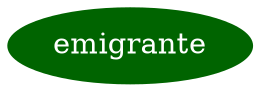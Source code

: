 
		digraph mainmap3 {graph [bgcolor=transparent];"emigrante" [URL="conceito.php?conceito=emigrante", 
		color ="#006400",
		fontcolor = white,
		style = filled,];
}